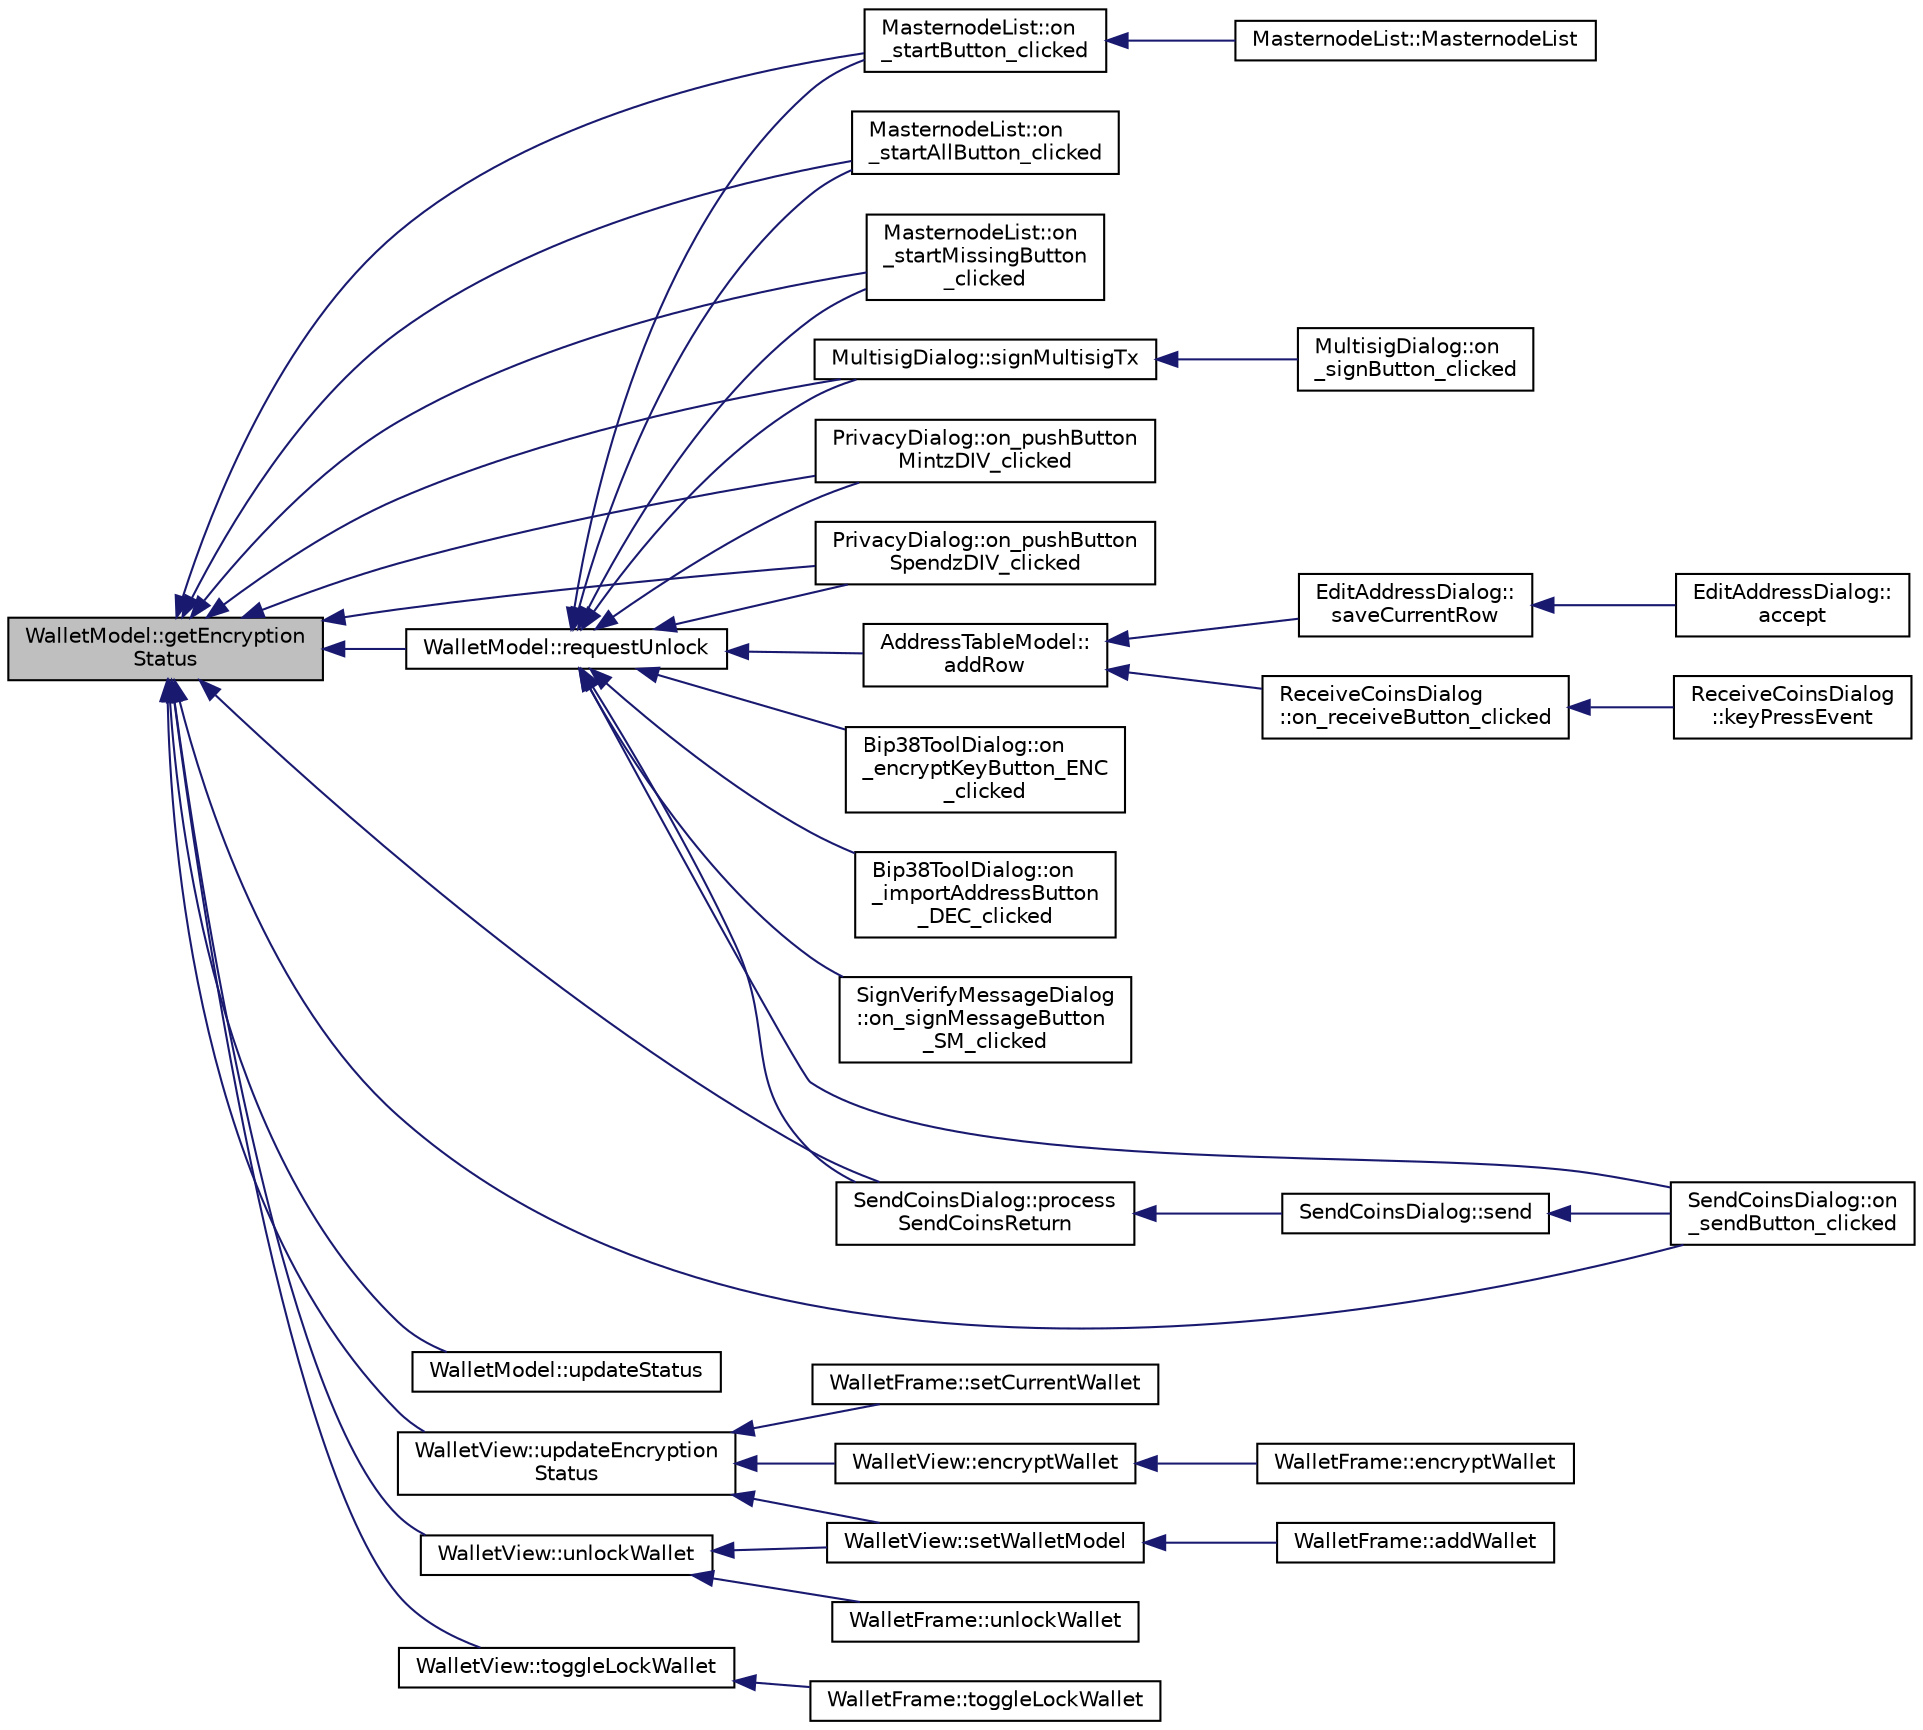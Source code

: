 digraph "WalletModel::getEncryptionStatus"
{
  edge [fontname="Helvetica",fontsize="10",labelfontname="Helvetica",labelfontsize="10"];
  node [fontname="Helvetica",fontsize="10",shape=record];
  rankdir="LR";
  Node346 [label="WalletModel::getEncryption\lStatus",height=0.2,width=0.4,color="black", fillcolor="grey75", style="filled", fontcolor="black"];
  Node346 -> Node347 [dir="back",color="midnightblue",fontsize="10",style="solid",fontname="Helvetica"];
  Node347 [label="MasternodeList::on\l_startButton_clicked",height=0.2,width=0.4,color="black", fillcolor="white", style="filled",URL="$class_masternode_list.html#a4370755b1dcdbf4a9396108c2b7ae76a"];
  Node347 -> Node348 [dir="back",color="midnightblue",fontsize="10",style="solid",fontname="Helvetica"];
  Node348 [label="MasternodeList::MasternodeList",height=0.2,width=0.4,color="black", fillcolor="white", style="filled",URL="$class_masternode_list.html#a341c2ce3e55eecb90f8733c72af375c4"];
  Node346 -> Node349 [dir="back",color="midnightblue",fontsize="10",style="solid",fontname="Helvetica"];
  Node349 [label="MasternodeList::on\l_startAllButton_clicked",height=0.2,width=0.4,color="black", fillcolor="white", style="filled",URL="$class_masternode_list.html#a12e7d7a66cc6ce787fb5de9babfd7358"];
  Node346 -> Node350 [dir="back",color="midnightblue",fontsize="10",style="solid",fontname="Helvetica"];
  Node350 [label="MasternodeList::on\l_startMissingButton\l_clicked",height=0.2,width=0.4,color="black", fillcolor="white", style="filled",URL="$class_masternode_list.html#a559cf1011eede788d0416c7390e25145"];
  Node346 -> Node351 [dir="back",color="midnightblue",fontsize="10",style="solid",fontname="Helvetica"];
  Node351 [label="MultisigDialog::signMultisigTx",height=0.2,width=0.4,color="black", fillcolor="white", style="filled",URL="$class_multisig_dialog.html#accd639f522281361bdf409e88909eb98"];
  Node351 -> Node352 [dir="back",color="midnightblue",fontsize="10",style="solid",fontname="Helvetica"];
  Node352 [label="MultisigDialog::on\l_signButton_clicked",height=0.2,width=0.4,color="black", fillcolor="white", style="filled",URL="$class_multisig_dialog.html#a5fdc6c2578e0f4e2f7900a3723d223ae"];
  Node346 -> Node353 [dir="back",color="midnightblue",fontsize="10",style="solid",fontname="Helvetica"];
  Node353 [label="PrivacyDialog::on_pushButton\lMintzDIV_clicked",height=0.2,width=0.4,color="black", fillcolor="white", style="filled",URL="$class_privacy_dialog.html#aa6bb4499ed540ba38114032bffc40249"];
  Node346 -> Node354 [dir="back",color="midnightblue",fontsize="10",style="solid",fontname="Helvetica"];
  Node354 [label="PrivacyDialog::on_pushButton\lSpendzDIV_clicked",height=0.2,width=0.4,color="black", fillcolor="white", style="filled",URL="$class_privacy_dialog.html#accc35c0dac26d3f1bb94c83ae75e317b"];
  Node346 -> Node355 [dir="back",color="midnightblue",fontsize="10",style="solid",fontname="Helvetica"];
  Node355 [label="SendCoinsDialog::on\l_sendButton_clicked",height=0.2,width=0.4,color="black", fillcolor="white", style="filled",URL="$class_send_coins_dialog.html#a2cab7cf9ea5040b9e2189297f7d3c764"];
  Node346 -> Node356 [dir="back",color="midnightblue",fontsize="10",style="solid",fontname="Helvetica"];
  Node356 [label="SendCoinsDialog::process\lSendCoinsReturn",height=0.2,width=0.4,color="black", fillcolor="white", style="filled",URL="$class_send_coins_dialog.html#a1b9b188bbf5ed580f8f1041afb5d3fd5"];
  Node356 -> Node357 [dir="back",color="midnightblue",fontsize="10",style="solid",fontname="Helvetica"];
  Node357 [label="SendCoinsDialog::send",height=0.2,width=0.4,color="black", fillcolor="white", style="filled",URL="$class_send_coins_dialog.html#afd8d436a16ea7dba1276e8fdfdc8b2d3"];
  Node357 -> Node355 [dir="back",color="midnightblue",fontsize="10",style="solid",fontname="Helvetica"];
  Node346 -> Node358 [dir="back",color="midnightblue",fontsize="10",style="solid",fontname="Helvetica"];
  Node358 [label="WalletModel::updateStatus",height=0.2,width=0.4,color="black", fillcolor="white", style="filled",URL="$class_wallet_model.html#a89180a13e5b0c2ca7732164b9dec3806"];
  Node346 -> Node359 [dir="back",color="midnightblue",fontsize="10",style="solid",fontname="Helvetica"];
  Node359 [label="WalletModel::requestUnlock",height=0.2,width=0.4,color="black", fillcolor="white", style="filled",URL="$class_wallet_model.html#a9ad552f7942cd22f7a1cd0803b179f06"];
  Node359 -> Node360 [dir="back",color="midnightblue",fontsize="10",style="solid",fontname="Helvetica"];
  Node360 [label="AddressTableModel::\laddRow",height=0.2,width=0.4,color="black", fillcolor="white", style="filled",URL="$class_address_table_model.html#aa72edd2a093a6e9318639d69d3a23488"];
  Node360 -> Node361 [dir="back",color="midnightblue",fontsize="10",style="solid",fontname="Helvetica"];
  Node361 [label="EditAddressDialog::\lsaveCurrentRow",height=0.2,width=0.4,color="black", fillcolor="white", style="filled",URL="$class_edit_address_dialog.html#a8494a551799cd1f4c253e557424c206c"];
  Node361 -> Node362 [dir="back",color="midnightblue",fontsize="10",style="solid",fontname="Helvetica"];
  Node362 [label="EditAddressDialog::\laccept",height=0.2,width=0.4,color="black", fillcolor="white", style="filled",URL="$class_edit_address_dialog.html#ac52b71129806bccf6533d0e9441393b6"];
  Node360 -> Node363 [dir="back",color="midnightblue",fontsize="10",style="solid",fontname="Helvetica"];
  Node363 [label="ReceiveCoinsDialog\l::on_receiveButton_clicked",height=0.2,width=0.4,color="black", fillcolor="white", style="filled",URL="$class_receive_coins_dialog.html#a9db8de31f6889288cb22c061aa51e0cd"];
  Node363 -> Node364 [dir="back",color="midnightblue",fontsize="10",style="solid",fontname="Helvetica"];
  Node364 [label="ReceiveCoinsDialog\l::keyPressEvent",height=0.2,width=0.4,color="black", fillcolor="white", style="filled",URL="$class_receive_coins_dialog.html#abcf17b510c473bf3e94ef12f7f5cfc10"];
  Node359 -> Node365 [dir="back",color="midnightblue",fontsize="10",style="solid",fontname="Helvetica"];
  Node365 [label="Bip38ToolDialog::on\l_encryptKeyButton_ENC\l_clicked",height=0.2,width=0.4,color="black", fillcolor="white", style="filled",URL="$class_bip38_tool_dialog.html#a31cdc41e507628f2cd413e9df57c5770"];
  Node359 -> Node366 [dir="back",color="midnightblue",fontsize="10",style="solid",fontname="Helvetica"];
  Node366 [label="Bip38ToolDialog::on\l_importAddressButton\l_DEC_clicked",height=0.2,width=0.4,color="black", fillcolor="white", style="filled",URL="$class_bip38_tool_dialog.html#a20a1363ad4ff8e241583b3ceb19379e6"];
  Node359 -> Node347 [dir="back",color="midnightblue",fontsize="10",style="solid",fontname="Helvetica"];
  Node359 -> Node349 [dir="back",color="midnightblue",fontsize="10",style="solid",fontname="Helvetica"];
  Node359 -> Node350 [dir="back",color="midnightblue",fontsize="10",style="solid",fontname="Helvetica"];
  Node359 -> Node351 [dir="back",color="midnightblue",fontsize="10",style="solid",fontname="Helvetica"];
  Node359 -> Node353 [dir="back",color="midnightblue",fontsize="10",style="solid",fontname="Helvetica"];
  Node359 -> Node354 [dir="back",color="midnightblue",fontsize="10",style="solid",fontname="Helvetica"];
  Node359 -> Node355 [dir="back",color="midnightblue",fontsize="10",style="solid",fontname="Helvetica"];
  Node359 -> Node356 [dir="back",color="midnightblue",fontsize="10",style="solid",fontname="Helvetica"];
  Node359 -> Node367 [dir="back",color="midnightblue",fontsize="10",style="solid",fontname="Helvetica"];
  Node367 [label="SignVerifyMessageDialog\l::on_signMessageButton\l_SM_clicked",height=0.2,width=0.4,color="black", fillcolor="white", style="filled",URL="$class_sign_verify_message_dialog.html#a2ef91b4ace68d63ab1c1d3cc6c13b5f9"];
  Node346 -> Node368 [dir="back",color="midnightblue",fontsize="10",style="solid",fontname="Helvetica"];
  Node368 [label="WalletView::updateEncryption\lStatus",height=0.2,width=0.4,color="black", fillcolor="white", style="filled",URL="$class_wallet_view.html#ad348f2ed9f843ef9125ca416307c7412",tooltip="Re-emit encryption status signal. "];
  Node368 -> Node369 [dir="back",color="midnightblue",fontsize="10",style="solid",fontname="Helvetica"];
  Node369 [label="WalletFrame::setCurrentWallet",height=0.2,width=0.4,color="black", fillcolor="white", style="filled",URL="$class_wallet_frame.html#ab6d4f86307bf1b28b53c2583c5166905"];
  Node368 -> Node370 [dir="back",color="midnightblue",fontsize="10",style="solid",fontname="Helvetica"];
  Node370 [label="WalletView::setWalletModel",height=0.2,width=0.4,color="black", fillcolor="white", style="filled",URL="$class_wallet_view.html#a0a37ff693a4f9c1e5ddc23f9cd3913be",tooltip="Set the wallet model. "];
  Node370 -> Node371 [dir="back",color="midnightblue",fontsize="10",style="solid",fontname="Helvetica"];
  Node371 [label="WalletFrame::addWallet",height=0.2,width=0.4,color="black", fillcolor="white", style="filled",URL="$class_wallet_frame.html#aa199c3f27654199d84c365cf86167d86"];
  Node368 -> Node372 [dir="back",color="midnightblue",fontsize="10",style="solid",fontname="Helvetica"];
  Node372 [label="WalletView::encryptWallet",height=0.2,width=0.4,color="black", fillcolor="white", style="filled",URL="$class_wallet_view.html#a164c3de8fc69ef6f39fb7c15e4bda553",tooltip="Encrypt the wallet. "];
  Node372 -> Node373 [dir="back",color="midnightblue",fontsize="10",style="solid",fontname="Helvetica"];
  Node373 [label="WalletFrame::encryptWallet",height=0.2,width=0.4,color="black", fillcolor="white", style="filled",URL="$class_wallet_frame.html#a8a9a419ba3e249f29fe321f2d789b761",tooltip="Encrypt the wallet. "];
  Node346 -> Node374 [dir="back",color="midnightblue",fontsize="10",style="solid",fontname="Helvetica"];
  Node374 [label="WalletView::unlockWallet",height=0.2,width=0.4,color="black", fillcolor="white", style="filled",URL="$class_wallet_view.html#ac258d549f0e55ad4f84b9d21848faf02",tooltip="Ask for passphrase to unlock wallet temporarily. "];
  Node374 -> Node375 [dir="back",color="midnightblue",fontsize="10",style="solid",fontname="Helvetica"];
  Node375 [label="WalletFrame::unlockWallet",height=0.2,width=0.4,color="black", fillcolor="white", style="filled",URL="$class_wallet_frame.html#a31b6e87c87b383ef53225b6c2b37f057",tooltip="Ask for passphrase to unlock wallet temporarily. "];
  Node374 -> Node370 [dir="back",color="midnightblue",fontsize="10",style="solid",fontname="Helvetica"];
  Node346 -> Node376 [dir="back",color="midnightblue",fontsize="10",style="solid",fontname="Helvetica"];
  Node376 [label="WalletView::toggleLockWallet",height=0.2,width=0.4,color="black", fillcolor="white", style="filled",URL="$class_wallet_view.html#a739b3c92d336efb3cf1249a84d4deeab",tooltip="Toggle wallet lock state. "];
  Node376 -> Node377 [dir="back",color="midnightblue",fontsize="10",style="solid",fontname="Helvetica"];
  Node377 [label="WalletFrame::toggleLockWallet",height=0.2,width=0.4,color="black", fillcolor="white", style="filled",URL="$class_wallet_frame.html#aabe09da444c11859a0fc19e923ce0792",tooltip="Toggle Wallet Lock State. "];
}

